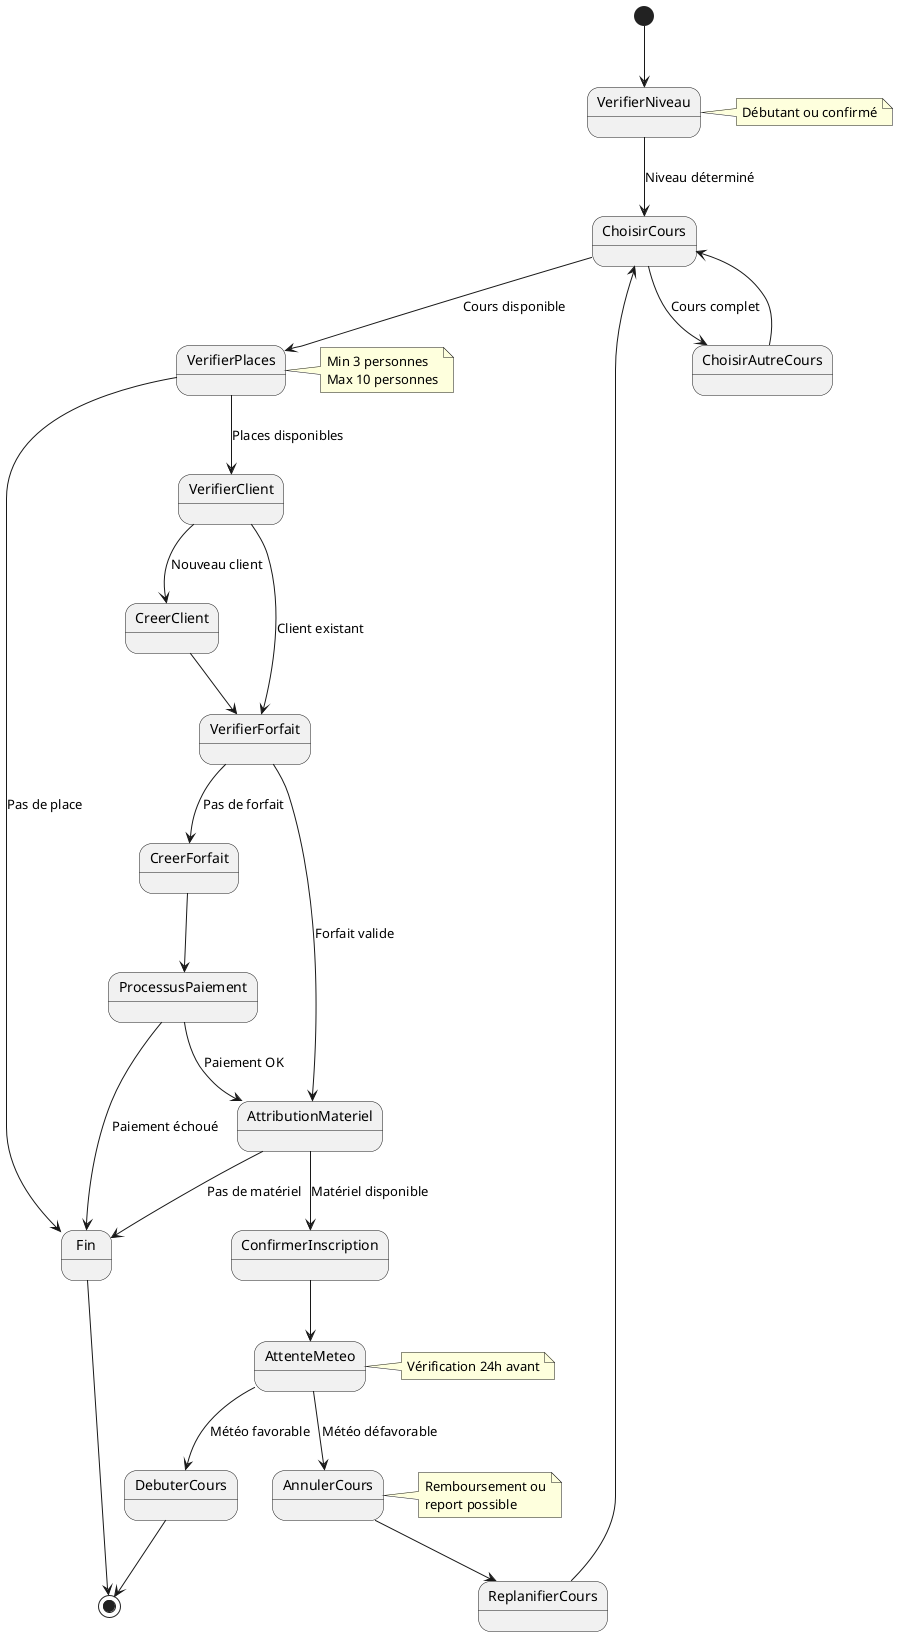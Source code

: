 @startuml
    [*] --> VerifierNiveau

    VerifierNiveau --> ChoisirCours: Niveau déterminé
    ChoisirCours --> VerifierPlaces: Cours disponible
    ChoisirCours --> ChoisirAutreCours: Cours complet
    ChoisirAutreCours --> ChoisirCours

    VerifierPlaces --> VerifierClient: Places disponibles
    VerifierPlaces --> Fin: Pas de place

    VerifierClient --> VerifierForfait: Client existant
    VerifierClient --> CreerClient: Nouveau client
    CreerClient --> VerifierForfait

    VerifierForfait --> AttributionMateriel: Forfait valide
    VerifierForfait --> CreerForfait: Pas de forfait
    CreerForfait --> ProcessusPaiement

    ProcessusPaiement --> AttributionMateriel: Paiement OK
    ProcessusPaiement --> Fin: Paiement échoué

    AttributionMateriel --> ConfirmerInscription: Matériel disponible
    AttributionMateriel --> Fin: Pas de matériel

    ConfirmerInscription --> AttenteMeteo

    AttenteMeteo --> DebuterCours: Météo favorable
    AttenteMeteo --> AnnulerCours: Météo défavorable

    AnnulerCours --> ReplanifierCours
    ReplanifierCours --> ChoisirCours

    DebuterCours --> [*]
    Fin --> [*]

    note right of VerifierNiveau
        Débutant ou confirmé
    end note

    note right of VerifierPlaces
        Min 3 personnes
        Max 10 personnes
    end note

    note right of AttenteMeteo
        Vérification 24h avant
    end note

    note right of AnnulerCours
        Remboursement ou
        report possible
    end note
@enduml
